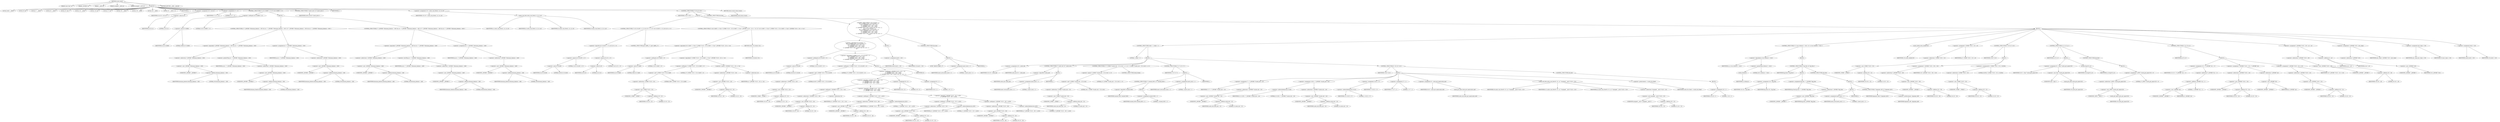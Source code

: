 digraph cache_insert {  
"1000113" [label = "(METHOD,cache_insert)" ]
"1000114" [label = "(PARAM,const char *a1)" ]
"1000115" [label = "(PARAM,_DWORD *a2)" ]
"1000116" [label = "(PARAM,__int64 a3)" ]
"1000117" [label = "(PARAM,unsigned __int64 a4)" ]
"1000118" [label = "(PARAM,unsigned __int16 a5)" ]
"1000119" [label = "(BLOCK,,)" ]
"1000120" [label = "(LOCAL,result: __int64)" ]
"1000121" [label = "(LOCAL,v6: int)" ]
"1000122" [label = "(LOCAL,v7: __int64)" ]
"1000123" [label = "(LOCAL,v8: __int64)" ]
"1000124" [label = "(LOCAL,v9: char *)" ]
"1000125" [label = "(LOCAL,v10: __int64)" ]
"1000126" [label = "(LOCAL,v16: int)" ]
"1000127" [label = "(LOCAL,v17: int)" ]
"1000128" [label = "(LOCAL,v18: __int64)" ]
"1000129" [label = "(LOCAL,v19: __int64)" ]
"1000130" [label = "(LOCAL,v20: __int64)" ]
"1000131" [label = "(LOCAL,v21: __int64 [ 2 ])" ]
"1000132" [label = "(IDENTIFIER,L,)" ]
"1000133" [label = "(<operator>.assignment,v16 = a5 & 4)" ]
"1000134" [label = "(IDENTIFIER,v16,v16 = a5 & 4)" ]
"1000135" [label = "(<operator>.and,a5 & 4)" ]
"1000136" [label = "(IDENTIFIER,a5,a5 & 4)" ]
"1000137" [label = "(LITERAL,4,a5 & 4)" ]
"1000138" [label = "(<operator>.assignment,v17 = 0)" ]
"1000139" [label = "(IDENTIFIER,v17,v17 = 0)" ]
"1000140" [label = "(LITERAL,0,v17 = 0)" ]
"1000141" [label = "(CONTROL_STRUCTURE,if ( (a5 & 0x980) != 0 ),if ( (a5 & 0x980) != 0 ))" ]
"1000142" [label = "(<operator>.notEquals,(a5 & 0x980) != 0)" ]
"1000143" [label = "(<operator>.and,a5 & 0x980)" ]
"1000144" [label = "(IDENTIFIER,a5,a5 & 0x980)" ]
"1000145" [label = "(LITERAL,0x980,a5 & 0x980)" ]
"1000146" [label = "(LITERAL,0,(a5 & 0x980) != 0)" ]
"1000147" [label = "(BLOCK,,)" ]
"1000148" [label = "(CONTROL_STRUCTURE,if ( *(_QWORD *)(dnsmasq_daemon + 456) && a4 > *(_QWORD *)(dnsmasq_daemon + 456) ),if ( *(_QWORD *)(dnsmasq_daemon + 456) && a4 > *(_QWORD *)(dnsmasq_daemon + 456) ))" ]
"1000149" [label = "(<operator>.logicalAnd,*(_QWORD *)(dnsmasq_daemon + 456) && a4 > *(_QWORD *)(dnsmasq_daemon + 456))" ]
"1000150" [label = "(<operator>.indirection,*(_QWORD *)(dnsmasq_daemon + 456))" ]
"1000151" [label = "(<operator>.cast,(_QWORD *)(dnsmasq_daemon + 456))" ]
"1000152" [label = "(UNKNOWN,_QWORD *,_QWORD *)" ]
"1000153" [label = "(<operator>.addition,dnsmasq_daemon + 456)" ]
"1000154" [label = "(IDENTIFIER,dnsmasq_daemon,dnsmasq_daemon + 456)" ]
"1000155" [label = "(LITERAL,456,dnsmasq_daemon + 456)" ]
"1000156" [label = "(<operator>.greaterThan,a4 > *(_QWORD *)(dnsmasq_daemon + 456))" ]
"1000157" [label = "(IDENTIFIER,a4,a4 > *(_QWORD *)(dnsmasq_daemon + 456))" ]
"1000158" [label = "(<operator>.indirection,*(_QWORD *)(dnsmasq_daemon + 456))" ]
"1000159" [label = "(<operator>.cast,(_QWORD *)(dnsmasq_daemon + 456))" ]
"1000160" [label = "(UNKNOWN,_QWORD *,_QWORD *)" ]
"1000161" [label = "(<operator>.addition,dnsmasq_daemon + 456)" ]
"1000162" [label = "(IDENTIFIER,dnsmasq_daemon,dnsmasq_daemon + 456)" ]
"1000163" [label = "(LITERAL,456,dnsmasq_daemon + 456)" ]
"1000164" [label = "(<operator>.assignment,a4 = *(_QWORD *)(dnsmasq_daemon + 456))" ]
"1000165" [label = "(IDENTIFIER,a4,a4 = *(_QWORD *)(dnsmasq_daemon + 456))" ]
"1000166" [label = "(<operator>.indirection,*(_QWORD *)(dnsmasq_daemon + 456))" ]
"1000167" [label = "(<operator>.cast,(_QWORD *)(dnsmasq_daemon + 456))" ]
"1000168" [label = "(UNKNOWN,_QWORD *,_QWORD *)" ]
"1000169" [label = "(<operator>.addition,dnsmasq_daemon + 456)" ]
"1000170" [label = "(IDENTIFIER,dnsmasq_daemon,dnsmasq_daemon + 456)" ]
"1000171" [label = "(LITERAL,456,dnsmasq_daemon + 456)" ]
"1000172" [label = "(CONTROL_STRUCTURE,if ( *(_QWORD *)(dnsmasq_daemon + 448) && a4 < *(_QWORD *)(dnsmasq_daemon + 448) ),if ( *(_QWORD *)(dnsmasq_daemon + 448) && a4 < *(_QWORD *)(dnsmasq_daemon + 448) ))" ]
"1000173" [label = "(<operator>.logicalAnd,*(_QWORD *)(dnsmasq_daemon + 448) && a4 < *(_QWORD *)(dnsmasq_daemon + 448))" ]
"1000174" [label = "(<operator>.indirection,*(_QWORD *)(dnsmasq_daemon + 448))" ]
"1000175" [label = "(<operator>.cast,(_QWORD *)(dnsmasq_daemon + 448))" ]
"1000176" [label = "(UNKNOWN,_QWORD *,_QWORD *)" ]
"1000177" [label = "(<operator>.addition,dnsmasq_daemon + 448)" ]
"1000178" [label = "(IDENTIFIER,dnsmasq_daemon,dnsmasq_daemon + 448)" ]
"1000179" [label = "(LITERAL,448,dnsmasq_daemon + 448)" ]
"1000180" [label = "(<operator>.lessThan,a4 < *(_QWORD *)(dnsmasq_daemon + 448))" ]
"1000181" [label = "(IDENTIFIER,a4,a4 < *(_QWORD *)(dnsmasq_daemon + 448))" ]
"1000182" [label = "(<operator>.indirection,*(_QWORD *)(dnsmasq_daemon + 448))" ]
"1000183" [label = "(<operator>.cast,(_QWORD *)(dnsmasq_daemon + 448))" ]
"1000184" [label = "(UNKNOWN,_QWORD *,_QWORD *)" ]
"1000185" [label = "(<operator>.addition,dnsmasq_daemon + 448)" ]
"1000186" [label = "(IDENTIFIER,dnsmasq_daemon,dnsmasq_daemon + 448)" ]
"1000187" [label = "(LITERAL,448,dnsmasq_daemon + 448)" ]
"1000188" [label = "(<operator>.assignment,a4 = *(_QWORD *)(dnsmasq_daemon + 448))" ]
"1000189" [label = "(IDENTIFIER,a4,a4 = *(_QWORD *)(dnsmasq_daemon + 448))" ]
"1000190" [label = "(<operator>.indirection,*(_QWORD *)(dnsmasq_daemon + 448))" ]
"1000191" [label = "(<operator>.cast,(_QWORD *)(dnsmasq_daemon + 448))" ]
"1000192" [label = "(UNKNOWN,_QWORD *,_QWORD *)" ]
"1000193" [label = "(<operator>.addition,dnsmasq_daemon + 448)" ]
"1000194" [label = "(IDENTIFIER,dnsmasq_daemon,dnsmasq_daemon + 448)" ]
"1000195" [label = "(LITERAL,448,dnsmasq_daemon + 448)" ]
"1000196" [label = "(CONTROL_STRUCTURE,if ( insert_error ),if ( insert_error ))" ]
"1000197" [label = "(IDENTIFIER,insert_error,if ( insert_error ))" ]
"1000198" [label = "(IDENTIFIER,L,)" ]
"1000199" [label = "(<operator>.assignment,v19 = cache_scan_free(a1, a2, a3, a5))" ]
"1000200" [label = "(IDENTIFIER,v19,v19 = cache_scan_free(a1, a2, a3, a5))" ]
"1000201" [label = "(cache_scan_free,cache_scan_free(a1, a2, a3, a5))" ]
"1000202" [label = "(IDENTIFIER,a1,cache_scan_free(a1, a2, a3, a5))" ]
"1000203" [label = "(IDENTIFIER,a2,cache_scan_free(a1, a2, a3, a5))" ]
"1000204" [label = "(IDENTIFIER,a3,cache_scan_free(a1, a2, a3, a5))" ]
"1000205" [label = "(IDENTIFIER,a5,cache_scan_free(a1, a2, a3, a5))" ]
"1000206" [label = "(CONTROL_STRUCTURE,if ( v19 ),if ( v19 ))" ]
"1000207" [label = "(IDENTIFIER,v19,if ( v19 ))" ]
"1000208" [label = "(BLOCK,,)" ]
"1000209" [label = "(CONTROL_STRUCTURE,if ( (a5 & 0x180) == 0 || (a5 & 8) == 0 ),if ( (a5 & 0x180) == 0 || (a5 & 8) == 0 ))" ]
"1000210" [label = "(<operator>.logicalOr,(a5 & 0x180) == 0 || (a5 & 8) == 0)" ]
"1000211" [label = "(<operator>.equals,(a5 & 0x180) == 0)" ]
"1000212" [label = "(<operator>.and,a5 & 0x180)" ]
"1000213" [label = "(IDENTIFIER,a5,a5 & 0x180)" ]
"1000214" [label = "(LITERAL,0x180,a5 & 0x180)" ]
"1000215" [label = "(LITERAL,0,(a5 & 0x180) == 0)" ]
"1000216" [label = "(<operator>.equals,(a5 & 8) == 0)" ]
"1000217" [label = "(<operator>.and,a5 & 8)" ]
"1000218" [label = "(IDENTIFIER,a5,a5 & 8)" ]
"1000219" [label = "(LITERAL,8,a5 & 8)" ]
"1000220" [label = "(LITERAL,0,(a5 & 8) == 0)" ]
"1000221" [label = "(CONTROL_STRUCTURE,goto LABEL_27;,goto LABEL_27;)" ]
"1000222" [label = "(CONTROL_STRUCTURE,if ( (a5 & 0x80) != 0 && (*(_WORD *)(v19 + 52) & 0x80) != 0 && *(_DWORD *)(v19 + 24) == *a2 ),if ( (a5 & 0x80) != 0 && (*(_WORD *)(v19 + 52) & 0x80) != 0 && *(_DWORD *)(v19 + 24) == *a2 ))" ]
"1000223" [label = "(<operator>.logicalAnd,(a5 & 0x80) != 0 && (*(_WORD *)(v19 + 52) & 0x80) != 0 && *(_DWORD *)(v19 + 24) == *a2)" ]
"1000224" [label = "(<operator>.notEquals,(a5 & 0x80) != 0)" ]
"1000225" [label = "(<operator>.and,a5 & 0x80)" ]
"1000226" [label = "(IDENTIFIER,a5,a5 & 0x80)" ]
"1000227" [label = "(LITERAL,0x80,a5 & 0x80)" ]
"1000228" [label = "(LITERAL,0,(a5 & 0x80) != 0)" ]
"1000229" [label = "(<operator>.logicalAnd,(*(_WORD *)(v19 + 52) & 0x80) != 0 && *(_DWORD *)(v19 + 24) == *a2)" ]
"1000230" [label = "(<operator>.notEquals,(*(_WORD *)(v19 + 52) & 0x80) != 0)" ]
"1000231" [label = "(<operator>.and,*(_WORD *)(v19 + 52) & 0x80)" ]
"1000232" [label = "(<operator>.indirection,*(_WORD *)(v19 + 52))" ]
"1000233" [label = "(<operator>.cast,(_WORD *)(v19 + 52))" ]
"1000234" [label = "(UNKNOWN,_WORD *,_WORD *)" ]
"1000235" [label = "(<operator>.addition,v19 + 52)" ]
"1000236" [label = "(IDENTIFIER,v19,v19 + 52)" ]
"1000237" [label = "(LITERAL,52,v19 + 52)" ]
"1000238" [label = "(LITERAL,0x80,*(_WORD *)(v19 + 52) & 0x80)" ]
"1000239" [label = "(LITERAL,0,(*(_WORD *)(v19 + 52) & 0x80) != 0)" ]
"1000240" [label = "(<operator>.equals,*(_DWORD *)(v19 + 24) == *a2)" ]
"1000241" [label = "(<operator>.indirection,*(_DWORD *)(v19 + 24))" ]
"1000242" [label = "(<operator>.cast,(_DWORD *)(v19 + 24))" ]
"1000243" [label = "(UNKNOWN,_DWORD *,_DWORD *)" ]
"1000244" [label = "(<operator>.addition,v19 + 24)" ]
"1000245" [label = "(IDENTIFIER,v19,v19 + 24)" ]
"1000246" [label = "(LITERAL,24,v19 + 24)" ]
"1000247" [label = "(<operator>.indirection,*a2)" ]
"1000248" [label = "(IDENTIFIER,a2,*(_DWORD *)(v19 + 24) == *a2)" ]
"1000249" [label = "(RETURN,return v19;,return v19;)" ]
"1000250" [label = "(IDENTIFIER,v19,return v19;)" ]
"1000251" [label = "(CONTROL_STRUCTURE,if ( (a5 & 0x100) != 0\n      && (*(_WORD *)(v19 + 52) & 0x100) != 0\n      && (*(_DWORD *)(v19 + 24) != *a2\n       || *(_DWORD *)(v19 + 28) != a2[1]\n       || *(_DWORD *)(v19 + 32) != a2[2]\n       || *(_DWORD *)(v19 + 36) != a2[3] ? (v6 = 0) : (v6 = 1),\n          v6) ),if ( (a5 & 0x100) != 0\n      && (*(_WORD *)(v19 + 52) & 0x100) != 0\n      && (*(_DWORD *)(v19 + 24) != *a2\n       || *(_DWORD *)(v19 + 28) != a2[1]\n       || *(_DWORD *)(v19 + 32) != a2[2]\n       || *(_DWORD *)(v19 + 36) != a2[3] ? (v6 = 0) : (v6 = 1),\n          v6) ))" ]
"1000252" [label = "(<operator>.logicalAnd,(a5 & 0x100) != 0\n      && (*(_WORD *)(v19 + 52) & 0x100) != 0\n      && (*(_DWORD *)(v19 + 24) != *a2\n       || *(_DWORD *)(v19 + 28) != a2[1]\n       || *(_DWORD *)(v19 + 32) != a2[2]\n       || *(_DWORD *)(v19 + 36) != a2[3] ? (v6 = 0) : (v6 = 1),\n          v6))" ]
"1000253" [label = "(<operator>.notEquals,(a5 & 0x100) != 0)" ]
"1000254" [label = "(<operator>.and,a5 & 0x100)" ]
"1000255" [label = "(IDENTIFIER,a5,a5 & 0x100)" ]
"1000256" [label = "(LITERAL,0x100,a5 & 0x100)" ]
"1000257" [label = "(LITERAL,0,(a5 & 0x100) != 0)" ]
"1000258" [label = "(<operator>.logicalAnd,(*(_WORD *)(v19 + 52) & 0x100) != 0\n      && (*(_DWORD *)(v19 + 24) != *a2\n       || *(_DWORD *)(v19 + 28) != a2[1]\n       || *(_DWORD *)(v19 + 32) != a2[2]\n       || *(_DWORD *)(v19 + 36) != a2[3] ? (v6 = 0) : (v6 = 1),\n          v6))" ]
"1000259" [label = "(<operator>.notEquals,(*(_WORD *)(v19 + 52) & 0x100) != 0)" ]
"1000260" [label = "(<operator>.and,*(_WORD *)(v19 + 52) & 0x100)" ]
"1000261" [label = "(<operator>.indirection,*(_WORD *)(v19 + 52))" ]
"1000262" [label = "(<operator>.cast,(_WORD *)(v19 + 52))" ]
"1000263" [label = "(UNKNOWN,_WORD *,_WORD *)" ]
"1000264" [label = "(<operator>.addition,v19 + 52)" ]
"1000265" [label = "(IDENTIFIER,v19,v19 + 52)" ]
"1000266" [label = "(LITERAL,52,v19 + 52)" ]
"1000267" [label = "(LITERAL,0x100,*(_WORD *)(v19 + 52) & 0x100)" ]
"1000268" [label = "(LITERAL,0,(*(_WORD *)(v19 + 52) & 0x100) != 0)" ]
"1000269" [label = "(BLOCK,,)" ]
"1000270" [label = "(<operator>.conditional,*(_DWORD *)(v19 + 24) != *a2\n       || *(_DWORD *)(v19 + 28) != a2[1]\n       || *(_DWORD *)(v19 + 32) != a2[2]\n       || *(_DWORD *)(v19 + 36) != a2[3] ? (v6 = 0) : (v6 = 1))" ]
"1000271" [label = "(<operator>.logicalOr,*(_DWORD *)(v19 + 24) != *a2\n       || *(_DWORD *)(v19 + 28) != a2[1]\n       || *(_DWORD *)(v19 + 32) != a2[2]\n       || *(_DWORD *)(v19 + 36) != a2[3])" ]
"1000272" [label = "(<operator>.notEquals,*(_DWORD *)(v19 + 24) != *a2)" ]
"1000273" [label = "(<operator>.indirection,*(_DWORD *)(v19 + 24))" ]
"1000274" [label = "(<operator>.cast,(_DWORD *)(v19 + 24))" ]
"1000275" [label = "(UNKNOWN,_DWORD *,_DWORD *)" ]
"1000276" [label = "(<operator>.addition,v19 + 24)" ]
"1000277" [label = "(IDENTIFIER,v19,v19 + 24)" ]
"1000278" [label = "(LITERAL,24,v19 + 24)" ]
"1000279" [label = "(<operator>.indirection,*a2)" ]
"1000280" [label = "(IDENTIFIER,a2,*(_DWORD *)(v19 + 24) != *a2)" ]
"1000281" [label = "(<operator>.logicalOr,*(_DWORD *)(v19 + 28) != a2[1]\n       || *(_DWORD *)(v19 + 32) != a2[2]\n       || *(_DWORD *)(v19 + 36) != a2[3])" ]
"1000282" [label = "(<operator>.notEquals,*(_DWORD *)(v19 + 28) != a2[1])" ]
"1000283" [label = "(<operator>.indirection,*(_DWORD *)(v19 + 28))" ]
"1000284" [label = "(<operator>.cast,(_DWORD *)(v19 + 28))" ]
"1000285" [label = "(UNKNOWN,_DWORD *,_DWORD *)" ]
"1000286" [label = "(<operator>.addition,v19 + 28)" ]
"1000287" [label = "(IDENTIFIER,v19,v19 + 28)" ]
"1000288" [label = "(LITERAL,28,v19 + 28)" ]
"1000289" [label = "(<operator>.indirectIndexAccess,a2[1])" ]
"1000290" [label = "(IDENTIFIER,a2,*(_DWORD *)(v19 + 28) != a2[1])" ]
"1000291" [label = "(LITERAL,1,*(_DWORD *)(v19 + 28) != a2[1])" ]
"1000292" [label = "(<operator>.logicalOr,*(_DWORD *)(v19 + 32) != a2[2]\n       || *(_DWORD *)(v19 + 36) != a2[3])" ]
"1000293" [label = "(<operator>.notEquals,*(_DWORD *)(v19 + 32) != a2[2])" ]
"1000294" [label = "(<operator>.indirection,*(_DWORD *)(v19 + 32))" ]
"1000295" [label = "(<operator>.cast,(_DWORD *)(v19 + 32))" ]
"1000296" [label = "(UNKNOWN,_DWORD *,_DWORD *)" ]
"1000297" [label = "(<operator>.addition,v19 + 32)" ]
"1000298" [label = "(IDENTIFIER,v19,v19 + 32)" ]
"1000299" [label = "(LITERAL,32,v19 + 32)" ]
"1000300" [label = "(<operator>.indirectIndexAccess,a2[2])" ]
"1000301" [label = "(IDENTIFIER,a2,*(_DWORD *)(v19 + 32) != a2[2])" ]
"1000302" [label = "(LITERAL,2,*(_DWORD *)(v19 + 32) != a2[2])" ]
"1000303" [label = "(<operator>.notEquals,*(_DWORD *)(v19 + 36) != a2[3])" ]
"1000304" [label = "(<operator>.indirection,*(_DWORD *)(v19 + 36))" ]
"1000305" [label = "(<operator>.cast,(_DWORD *)(v19 + 36))" ]
"1000306" [label = "(UNKNOWN,_DWORD *,_DWORD *)" ]
"1000307" [label = "(<operator>.addition,v19 + 36)" ]
"1000308" [label = "(IDENTIFIER,v19,v19 + 36)" ]
"1000309" [label = "(LITERAL,36,v19 + 36)" ]
"1000310" [label = "(<operator>.indirectIndexAccess,a2[3])" ]
"1000311" [label = "(IDENTIFIER,a2,*(_DWORD *)(v19 + 36) != a2[3])" ]
"1000312" [label = "(LITERAL,3,*(_DWORD *)(v19 + 36) != a2[3])" ]
"1000313" [label = "(<operator>.assignment,v6 = 0)" ]
"1000314" [label = "(IDENTIFIER,v6,v6 = 0)" ]
"1000315" [label = "(LITERAL,0,v6 = 0)" ]
"1000316" [label = "(<operator>.assignment,v6 = 1)" ]
"1000317" [label = "(IDENTIFIER,v6,v6 = 1)" ]
"1000318" [label = "(LITERAL,1,v6 = 1)" ]
"1000319" [label = "(IDENTIFIER,v6,)" ]
"1000320" [label = "(BLOCK,,)" ]
"1000321" [label = "(<operator>.assignment,result = v19)" ]
"1000322" [label = "(IDENTIFIER,result,result = v19)" ]
"1000323" [label = "(IDENTIFIER,v19,result = v19)" ]
"1000324" [label = "(CONTROL_STRUCTURE,else,else)" ]
"1000325" [label = "(BLOCK,,)" ]
"1000326" [label = "(JUMP_TARGET,LABEL_27)" ]
"1000327" [label = "(<operator>.assignment,insert_error = 1)" ]
"1000328" [label = "(IDENTIFIER,insert_error,insert_error = 1)" ]
"1000329" [label = "(LITERAL,1,insert_error = 1)" ]
"1000330" [label = "(IDENTIFIER,L,)" ]
"1000331" [label = "(CONTROL_STRUCTURE,else,else)" ]
"1000332" [label = "(BLOCK,,)" ]
"1000333" [label = "(CONTROL_STRUCTURE,while ( 1 ),while ( 1 ))" ]
"1000334" [label = "(LITERAL,1,while ( 1 ))" ]
"1000335" [label = "(BLOCK,,)" ]
"1000336" [label = "(<operator>.assignment,v20 = cache_tail)" ]
"1000337" [label = "(IDENTIFIER,v20,v20 = cache_tail)" ]
"1000338" [label = "(IDENTIFIER,cache_tail,v20 = cache_tail)" ]
"1000339" [label = "(CONTROL_STRUCTURE,if ( !cache_tail ),if ( !cache_tail ))" ]
"1000340" [label = "(<operator>.logicalNot,!cache_tail)" ]
"1000341" [label = "(IDENTIFIER,cache_tail,!cache_tail)" ]
"1000342" [label = "(BLOCK,,)" ]
"1000343" [label = "(<operator>.assignment,insert_error = 1)" ]
"1000344" [label = "(IDENTIFIER,insert_error,insert_error = 1)" ]
"1000345" [label = "(LITERAL,1,insert_error = 1)" ]
"1000346" [label = "(IDENTIFIER,L,)" ]
"1000347" [label = "(CONTROL_STRUCTURE,if ( (*(_WORD *)(cache_tail + 52) & 0xC) == 0 ),if ( (*(_WORD *)(cache_tail + 52) & 0xC) == 0 ))" ]
"1000348" [label = "(<operator>.equals,(*(_WORD *)(cache_tail + 52) & 0xC) == 0)" ]
"1000349" [label = "(<operator>.and,*(_WORD *)(cache_tail + 52) & 0xC)" ]
"1000350" [label = "(<operator>.indirection,*(_WORD *)(cache_tail + 52))" ]
"1000351" [label = "(<operator>.cast,(_WORD *)(cache_tail + 52))" ]
"1000352" [label = "(UNKNOWN,_WORD *,_WORD *)" ]
"1000353" [label = "(<operator>.addition,cache_tail + 52)" ]
"1000354" [label = "(IDENTIFIER,cache_tail,cache_tail + 52)" ]
"1000355" [label = "(LITERAL,52,cache_tail + 52)" ]
"1000356" [label = "(LITERAL,0xC,*(_WORD *)(cache_tail + 52) & 0xC)" ]
"1000357" [label = "(LITERAL,0,(*(_WORD *)(cache_tail + 52) & 0xC) == 0)" ]
"1000358" [label = "(CONTROL_STRUCTURE,break;,break;)" ]
"1000359" [label = "(CONTROL_STRUCTURE,if ( v17 ),if ( v17 ))" ]
"1000360" [label = "(IDENTIFIER,v17,if ( v17 ))" ]
"1000361" [label = "(BLOCK,,)" ]
"1000362" [label = "(CONTROL_STRUCTURE,if ( !warned_9285 ),if ( !warned_9285 ))" ]
"1000363" [label = "(<operator>.logicalNot,!warned_9285)" ]
"1000364" [label = "(IDENTIFIER,warned_9285,!warned_9285)" ]
"1000365" [label = "(BLOCK,,)" ]
"1000366" [label = "(<operator>.assignment,warned_9285 = 1)" ]
"1000367" [label = "(IDENTIFIER,warned_9285,warned_9285 = 1)" ]
"1000368" [label = "(LITERAL,1,warned_9285 = 1)" ]
"1000369" [label = "(<operator>.assignment,insert_error = 1)" ]
"1000370" [label = "(IDENTIFIER,insert_error,insert_error = 1)" ]
"1000371" [label = "(LITERAL,1,insert_error = 1)" ]
"1000372" [label = "(IDENTIFIER,L,)" ]
"1000373" [label = "(CONTROL_STRUCTURE,if ( v16 ),if ( v16 ))" ]
"1000374" [label = "(IDENTIFIER,v16,if ( v16 ))" ]
"1000375" [label = "(BLOCK,,)" ]
"1000376" [label = "(<operator>.assignment,v7 = *(_QWORD *)(cache_tail + 32))" ]
"1000377" [label = "(IDENTIFIER,v7,v7 = *(_QWORD *)(cache_tail + 32))" ]
"1000378" [label = "(<operator>.indirection,*(_QWORD *)(cache_tail + 32))" ]
"1000379" [label = "(<operator>.cast,(_QWORD *)(cache_tail + 32))" ]
"1000380" [label = "(UNKNOWN,_QWORD *,_QWORD *)" ]
"1000381" [label = "(<operator>.addition,cache_tail + 32)" ]
"1000382" [label = "(IDENTIFIER,cache_tail,cache_tail + 32)" ]
"1000383" [label = "(LITERAL,32,cache_tail + 32)" ]
"1000384" [label = "(<operator>.assignment,v21[0] = *(_QWORD *)(cache_tail + 24))" ]
"1000385" [label = "(<operator>.indirectIndexAccess,v21[0])" ]
"1000386" [label = "(IDENTIFIER,v21,v21[0] = *(_QWORD *)(cache_tail + 24))" ]
"1000387" [label = "(LITERAL,0,v21[0] = *(_QWORD *)(cache_tail + 24))" ]
"1000388" [label = "(<operator>.indirection,*(_QWORD *)(cache_tail + 24))" ]
"1000389" [label = "(<operator>.cast,(_QWORD *)(cache_tail + 24))" ]
"1000390" [label = "(UNKNOWN,_QWORD *,_QWORD *)" ]
"1000391" [label = "(<operator>.addition,cache_tail + 24)" ]
"1000392" [label = "(IDENTIFIER,cache_tail,cache_tail + 24)" ]
"1000393" [label = "(LITERAL,24,cache_tail + 24)" ]
"1000394" [label = "(<operator>.assignment,v21[1] = v7)" ]
"1000395" [label = "(<operator>.indirectIndexAccess,v21[1])" ]
"1000396" [label = "(IDENTIFIER,v21,v21[1] = v7)" ]
"1000397" [label = "(LITERAL,1,v21[1] = v7)" ]
"1000398" [label = "(IDENTIFIER,v7,v21[1] = v7)" ]
"1000399" [label = "(<operator>.assignment,v17 = 1)" ]
"1000400" [label = "(IDENTIFIER,v17,v17 = 1)" ]
"1000401" [label = "(LITERAL,1,v17 = 1)" ]
"1000402" [label = "(<operator>.assignment,v8 = cache_get_name(cache_tail))" ]
"1000403" [label = "(IDENTIFIER,v8,v8 = cache_get_name(cache_tail))" ]
"1000404" [label = "(cache_get_name,cache_get_name(cache_tail))" ]
"1000405" [label = "(IDENTIFIER,cache_tail,cache_get_name(cache_tail))" ]
"1000406" [label = "(cache_scan_free,cache_scan_free(v8, v21, a3, *(unsigned __int16 *)(v20 + 52)))" ]
"1000407" [label = "(IDENTIFIER,v8,cache_scan_free(v8, v21, a3, *(unsigned __int16 *)(v20 + 52)))" ]
"1000408" [label = "(IDENTIFIER,v21,cache_scan_free(v8, v21, a3, *(unsigned __int16 *)(v20 + 52)))" ]
"1000409" [label = "(IDENTIFIER,a3,cache_scan_free(v8, v21, a3, *(unsigned __int16 *)(v20 + 52)))" ]
"1000410" [label = "(<operator>.indirection,*(unsigned __int16 *)(v20 + 52))" ]
"1000411" [label = "(<operator>.cast,(unsigned __int16 *)(v20 + 52))" ]
"1000412" [label = "(UNKNOWN,unsigned __int16 *,unsigned __int16 *)" ]
"1000413" [label = "(<operator>.addition,v20 + 52)" ]
"1000414" [label = "(IDENTIFIER,v20,v20 + 52)" ]
"1000415" [label = "(LITERAL,52,v20 + 52)" ]
"1000416" [label = "(<operator>.preIncrement,++cache_live_freed)" ]
"1000417" [label = "(IDENTIFIER,cache_live_freed,++cache_live_freed)" ]
"1000418" [label = "(CONTROL_STRUCTURE,else,else)" ]
"1000419" [label = "(BLOCK,,)" ]
"1000420" [label = "(<operator>.assignment,v16 = 1)" ]
"1000421" [label = "(IDENTIFIER,v16,v16 = 1)" ]
"1000422" [label = "(LITERAL,1,v16 = 1)" ]
"1000423" [label = "(CONTROL_STRUCTURE,if ( a1 && strlen(a1) > 0x31 ),if ( a1 && strlen(a1) > 0x31 ))" ]
"1000424" [label = "(<operator>.logicalAnd,a1 && strlen(a1) > 0x31)" ]
"1000425" [label = "(IDENTIFIER,a1,a1 && strlen(a1) > 0x31)" ]
"1000426" [label = "(<operator>.greaterThan,strlen(a1) > 0x31)" ]
"1000427" [label = "(strlen,strlen(a1))" ]
"1000428" [label = "(IDENTIFIER,a1,strlen(a1))" ]
"1000429" [label = "(LITERAL,0x31,strlen(a1) > 0x31)" ]
"1000430" [label = "(BLOCK,,)" ]
"1000431" [label = "(CONTROL_STRUCTURE,if ( big_free ),if ( big_free ))" ]
"1000432" [label = "(IDENTIFIER,big_free,if ( big_free ))" ]
"1000433" [label = "(BLOCK,,)" ]
"1000434" [label = "(<operator>.assignment,v18 = big_free)" ]
"1000435" [label = "(IDENTIFIER,v18,v18 = big_free)" ]
"1000436" [label = "(IDENTIFIER,big_free,v18 = big_free)" ]
"1000437" [label = "(<operator>.assignment,big_free = *(_QWORD *)big_free)" ]
"1000438" [label = "(IDENTIFIER,big_free,big_free = *(_QWORD *)big_free)" ]
"1000439" [label = "(<operator>.indirection,*(_QWORD *)big_free)" ]
"1000440" [label = "(<operator>.cast,(_QWORD *)big_free)" ]
"1000441" [label = "(UNKNOWN,_QWORD *,_QWORD *)" ]
"1000442" [label = "(IDENTIFIER,big_free,(_QWORD *)big_free)" ]
"1000443" [label = "(CONTROL_STRUCTURE,else,else)" ]
"1000444" [label = "(BLOCK,,)" ]
"1000445" [label = "(BLOCK,,)" ]
"1000446" [label = "(<operator>.assignment,insert_error = 1)" ]
"1000447" [label = "(IDENTIFIER,insert_error,insert_error = 1)" ]
"1000448" [label = "(LITERAL,1,insert_error = 1)" ]
"1000449" [label = "(IDENTIFIER,L,)" ]
"1000450" [label = "(CONTROL_STRUCTURE,if ( bignames_left ),if ( bignames_left ))" ]
"1000451" [label = "(IDENTIFIER,bignames_left,if ( bignames_left ))" ]
"1000452" [label = "(<operator>.preDecrement,--bignames_left)" ]
"1000453" [label = "(IDENTIFIER,bignames_left,--bignames_left)" ]
"1000454" [label = "(cache_unlink,cache_unlink(v20))" ]
"1000455" [label = "(IDENTIFIER,v20,cache_unlink(v20))" ]
"1000456" [label = "(<operator>.assignment,*(_WORD *)(v20 + 52) = a5)" ]
"1000457" [label = "(<operator>.indirection,*(_WORD *)(v20 + 52))" ]
"1000458" [label = "(<operator>.cast,(_WORD *)(v20 + 52))" ]
"1000459" [label = "(UNKNOWN,_WORD *,_WORD *)" ]
"1000460" [label = "(<operator>.addition,v20 + 52)" ]
"1000461" [label = "(IDENTIFIER,v20,v20 + 52)" ]
"1000462" [label = "(LITERAL,52,v20 + 52)" ]
"1000463" [label = "(IDENTIFIER,a5,*(_WORD *)(v20 + 52) = a5)" ]
"1000464" [label = "(CONTROL_STRUCTURE,if ( v18 ),if ( v18 ))" ]
"1000465" [label = "(IDENTIFIER,v18,if ( v18 ))" ]
"1000466" [label = "(BLOCK,,)" ]
"1000467" [label = "(<operator>.assignment,*(_QWORD *)(v20 + 56) = v18)" ]
"1000468" [label = "(<operator>.indirection,*(_QWORD *)(v20 + 56))" ]
"1000469" [label = "(<operator>.cast,(_QWORD *)(v20 + 56))" ]
"1000470" [label = "(UNKNOWN,_QWORD *,_QWORD *)" ]
"1000471" [label = "(<operator>.addition,v20 + 56)" ]
"1000472" [label = "(IDENTIFIER,v20,v20 + 56)" ]
"1000473" [label = "(LITERAL,56,v20 + 56)" ]
"1000474" [label = "(IDENTIFIER,v18,*(_QWORD *)(v20 + 56) = v18)" ]
"1000475" [label = "(<operators>.assignmentOr,*(_WORD *)(v20 + 52) |= 0x200u)" ]
"1000476" [label = "(<operator>.indirection,*(_WORD *)(v20 + 52))" ]
"1000477" [label = "(<operator>.cast,(_WORD *)(v20 + 52))" ]
"1000478" [label = "(UNKNOWN,_WORD *,_WORD *)" ]
"1000479" [label = "(<operator>.addition,v20 + 52)" ]
"1000480" [label = "(IDENTIFIER,v20,v20 + 52)" ]
"1000481" [label = "(LITERAL,52,v20 + 52)" ]
"1000482" [label = "(LITERAL,0x200u,*(_WORD *)(v20 + 52) |= 0x200u)" ]
"1000483" [label = "(CONTROL_STRUCTURE,if ( a1 ),if ( a1 ))" ]
"1000484" [label = "(IDENTIFIER,a1,if ( a1 ))" ]
"1000485" [label = "(BLOCK,,)" ]
"1000486" [label = "(<operator>.assignment,v9 = (char *)cache_get_name(v20))" ]
"1000487" [label = "(IDENTIFIER,v9,v9 = (char *)cache_get_name(v20))" ]
"1000488" [label = "(<operator>.cast,(char *)cache_get_name(v20))" ]
"1000489" [label = "(UNKNOWN,char *,char *)" ]
"1000490" [label = "(cache_get_name,cache_get_name(v20))" ]
"1000491" [label = "(IDENTIFIER,v20,cache_get_name(v20))" ]
"1000492" [label = "(strcpy,strcpy(v9, a1))" ]
"1000493" [label = "(IDENTIFIER,v9,strcpy(v9, a1))" ]
"1000494" [label = "(IDENTIFIER,a1,strcpy(v9, a1))" ]
"1000495" [label = "(CONTROL_STRUCTURE,else,else)" ]
"1000496" [label = "(BLOCK,,)" ]
"1000497" [label = "(<operator>.assignment,*(_BYTE *)cache_get_name(v20) = 0)" ]
"1000498" [label = "(<operator>.indirection,*(_BYTE *)cache_get_name(v20))" ]
"1000499" [label = "(<operator>.cast,(_BYTE *)cache_get_name(v20))" ]
"1000500" [label = "(UNKNOWN,_BYTE *,_BYTE *)" ]
"1000501" [label = "(cache_get_name,cache_get_name(v20))" ]
"1000502" [label = "(IDENTIFIER,v20,cache_get_name(v20))" ]
"1000503" [label = "(LITERAL,0,*(_BYTE *)cache_get_name(v20) = 0)" ]
"1000504" [label = "(CONTROL_STRUCTURE,if ( a2 ),if ( a2 ))" ]
"1000505" [label = "(IDENTIFIER,a2,if ( a2 ))" ]
"1000506" [label = "(BLOCK,,)" ]
"1000507" [label = "(<operator>.assignment,v10 = *((_QWORD *)a2 + 1))" ]
"1000508" [label = "(IDENTIFIER,v10,v10 = *((_QWORD *)a2 + 1))" ]
"1000509" [label = "(<operator>.indirection,*((_QWORD *)a2 + 1))" ]
"1000510" [label = "(<operator>.addition,(_QWORD *)a2 + 1)" ]
"1000511" [label = "(<operator>.cast,(_QWORD *)a2)" ]
"1000512" [label = "(UNKNOWN,_QWORD *,_QWORD *)" ]
"1000513" [label = "(IDENTIFIER,a2,(_QWORD *)a2)" ]
"1000514" [label = "(LITERAL,1,(_QWORD *)a2 + 1)" ]
"1000515" [label = "(<operator>.assignment,*(_QWORD *)(v20 + 24) = *(_QWORD *)a2)" ]
"1000516" [label = "(<operator>.indirection,*(_QWORD *)(v20 + 24))" ]
"1000517" [label = "(<operator>.cast,(_QWORD *)(v20 + 24))" ]
"1000518" [label = "(UNKNOWN,_QWORD *,_QWORD *)" ]
"1000519" [label = "(<operator>.addition,v20 + 24)" ]
"1000520" [label = "(IDENTIFIER,v20,v20 + 24)" ]
"1000521" [label = "(LITERAL,24,v20 + 24)" ]
"1000522" [label = "(<operator>.indirection,*(_QWORD *)a2)" ]
"1000523" [label = "(<operator>.cast,(_QWORD *)a2)" ]
"1000524" [label = "(UNKNOWN,_QWORD *,_QWORD *)" ]
"1000525" [label = "(IDENTIFIER,a2,(_QWORD *)a2)" ]
"1000526" [label = "(<operator>.assignment,*(_QWORD *)(v20 + 32) = v10)" ]
"1000527" [label = "(<operator>.indirection,*(_QWORD *)(v20 + 32))" ]
"1000528" [label = "(<operator>.cast,(_QWORD *)(v20 + 32))" ]
"1000529" [label = "(UNKNOWN,_QWORD *,_QWORD *)" ]
"1000530" [label = "(<operator>.addition,v20 + 32)" ]
"1000531" [label = "(IDENTIFIER,v20,v20 + 32)" ]
"1000532" [label = "(LITERAL,32,v20 + 32)" ]
"1000533" [label = "(IDENTIFIER,v10,*(_QWORD *)(v20 + 32) = v10)" ]
"1000534" [label = "(<operator>.assignment,*(_QWORD *)(v20 + 40) = a4 + a3)" ]
"1000535" [label = "(<operator>.indirection,*(_QWORD *)(v20 + 40))" ]
"1000536" [label = "(<operator>.cast,(_QWORD *)(v20 + 40))" ]
"1000537" [label = "(UNKNOWN,_QWORD *,_QWORD *)" ]
"1000538" [label = "(<operator>.addition,v20 + 40)" ]
"1000539" [label = "(IDENTIFIER,v20,v20 + 40)" ]
"1000540" [label = "(LITERAL,40,v20 + 40)" ]
"1000541" [label = "(<operator>.addition,a4 + a3)" ]
"1000542" [label = "(IDENTIFIER,a4,a4 + a3)" ]
"1000543" [label = "(IDENTIFIER,a3,a4 + a3)" ]
"1000544" [label = "(<operator>.assignment,*(_QWORD *)v20 = new_chain)" ]
"1000545" [label = "(<operator>.indirection,*(_QWORD *)v20)" ]
"1000546" [label = "(<operator>.cast,(_QWORD *)v20)" ]
"1000547" [label = "(UNKNOWN,_QWORD *,_QWORD *)" ]
"1000548" [label = "(IDENTIFIER,v20,(_QWORD *)v20)" ]
"1000549" [label = "(IDENTIFIER,new_chain,*(_QWORD *)v20 = new_chain)" ]
"1000550" [label = "(<operator>.assignment,new_chain = v20)" ]
"1000551" [label = "(IDENTIFIER,new_chain,new_chain = v20)" ]
"1000552" [label = "(IDENTIFIER,v20,new_chain = v20)" ]
"1000553" [label = "(<operator>.assignment,result = v20)" ]
"1000554" [label = "(IDENTIFIER,result,result = v20)" ]
"1000555" [label = "(IDENTIFIER,v20,result = v20)" ]
"1000556" [label = "(RETURN,return result;,return result;)" ]
"1000557" [label = "(IDENTIFIER,result,return result;)" ]
"1000558" [label = "(METHOD_RETURN,__int64 __fastcall)" ]
  "1000113" -> "1000114" 
  "1000113" -> "1000115" 
  "1000113" -> "1000116" 
  "1000113" -> "1000117" 
  "1000113" -> "1000118" 
  "1000113" -> "1000119" 
  "1000113" -> "1000558" 
  "1000119" -> "1000120" 
  "1000119" -> "1000121" 
  "1000119" -> "1000122" 
  "1000119" -> "1000123" 
  "1000119" -> "1000124" 
  "1000119" -> "1000125" 
  "1000119" -> "1000126" 
  "1000119" -> "1000127" 
  "1000119" -> "1000128" 
  "1000119" -> "1000129" 
  "1000119" -> "1000130" 
  "1000119" -> "1000131" 
  "1000119" -> "1000132" 
  "1000119" -> "1000133" 
  "1000119" -> "1000138" 
  "1000119" -> "1000141" 
  "1000119" -> "1000196" 
  "1000119" -> "1000198" 
  "1000119" -> "1000199" 
  "1000119" -> "1000206" 
  "1000119" -> "1000556" 
  "1000133" -> "1000134" 
  "1000133" -> "1000135" 
  "1000135" -> "1000136" 
  "1000135" -> "1000137" 
  "1000138" -> "1000139" 
  "1000138" -> "1000140" 
  "1000141" -> "1000142" 
  "1000141" -> "1000147" 
  "1000142" -> "1000143" 
  "1000142" -> "1000146" 
  "1000143" -> "1000144" 
  "1000143" -> "1000145" 
  "1000147" -> "1000148" 
  "1000147" -> "1000172" 
  "1000148" -> "1000149" 
  "1000148" -> "1000164" 
  "1000149" -> "1000150" 
  "1000149" -> "1000156" 
  "1000150" -> "1000151" 
  "1000151" -> "1000152" 
  "1000151" -> "1000153" 
  "1000153" -> "1000154" 
  "1000153" -> "1000155" 
  "1000156" -> "1000157" 
  "1000156" -> "1000158" 
  "1000158" -> "1000159" 
  "1000159" -> "1000160" 
  "1000159" -> "1000161" 
  "1000161" -> "1000162" 
  "1000161" -> "1000163" 
  "1000164" -> "1000165" 
  "1000164" -> "1000166" 
  "1000166" -> "1000167" 
  "1000167" -> "1000168" 
  "1000167" -> "1000169" 
  "1000169" -> "1000170" 
  "1000169" -> "1000171" 
  "1000172" -> "1000173" 
  "1000172" -> "1000188" 
  "1000173" -> "1000174" 
  "1000173" -> "1000180" 
  "1000174" -> "1000175" 
  "1000175" -> "1000176" 
  "1000175" -> "1000177" 
  "1000177" -> "1000178" 
  "1000177" -> "1000179" 
  "1000180" -> "1000181" 
  "1000180" -> "1000182" 
  "1000182" -> "1000183" 
  "1000183" -> "1000184" 
  "1000183" -> "1000185" 
  "1000185" -> "1000186" 
  "1000185" -> "1000187" 
  "1000188" -> "1000189" 
  "1000188" -> "1000190" 
  "1000190" -> "1000191" 
  "1000191" -> "1000192" 
  "1000191" -> "1000193" 
  "1000193" -> "1000194" 
  "1000193" -> "1000195" 
  "1000196" -> "1000197" 
  "1000199" -> "1000200" 
  "1000199" -> "1000201" 
  "1000201" -> "1000202" 
  "1000201" -> "1000203" 
  "1000201" -> "1000204" 
  "1000201" -> "1000205" 
  "1000206" -> "1000207" 
  "1000206" -> "1000208" 
  "1000206" -> "1000331" 
  "1000208" -> "1000209" 
  "1000208" -> "1000222" 
  "1000208" -> "1000251" 
  "1000209" -> "1000210" 
  "1000209" -> "1000221" 
  "1000210" -> "1000211" 
  "1000210" -> "1000216" 
  "1000211" -> "1000212" 
  "1000211" -> "1000215" 
  "1000212" -> "1000213" 
  "1000212" -> "1000214" 
  "1000216" -> "1000217" 
  "1000216" -> "1000220" 
  "1000217" -> "1000218" 
  "1000217" -> "1000219" 
  "1000222" -> "1000223" 
  "1000222" -> "1000249" 
  "1000223" -> "1000224" 
  "1000223" -> "1000229" 
  "1000224" -> "1000225" 
  "1000224" -> "1000228" 
  "1000225" -> "1000226" 
  "1000225" -> "1000227" 
  "1000229" -> "1000230" 
  "1000229" -> "1000240" 
  "1000230" -> "1000231" 
  "1000230" -> "1000239" 
  "1000231" -> "1000232" 
  "1000231" -> "1000238" 
  "1000232" -> "1000233" 
  "1000233" -> "1000234" 
  "1000233" -> "1000235" 
  "1000235" -> "1000236" 
  "1000235" -> "1000237" 
  "1000240" -> "1000241" 
  "1000240" -> "1000247" 
  "1000241" -> "1000242" 
  "1000242" -> "1000243" 
  "1000242" -> "1000244" 
  "1000244" -> "1000245" 
  "1000244" -> "1000246" 
  "1000247" -> "1000248" 
  "1000249" -> "1000250" 
  "1000251" -> "1000252" 
  "1000251" -> "1000320" 
  "1000251" -> "1000324" 
  "1000252" -> "1000253" 
  "1000252" -> "1000258" 
  "1000253" -> "1000254" 
  "1000253" -> "1000257" 
  "1000254" -> "1000255" 
  "1000254" -> "1000256" 
  "1000258" -> "1000259" 
  "1000258" -> "1000269" 
  "1000259" -> "1000260" 
  "1000259" -> "1000268" 
  "1000260" -> "1000261" 
  "1000260" -> "1000267" 
  "1000261" -> "1000262" 
  "1000262" -> "1000263" 
  "1000262" -> "1000264" 
  "1000264" -> "1000265" 
  "1000264" -> "1000266" 
  "1000269" -> "1000270" 
  "1000269" -> "1000319" 
  "1000270" -> "1000271" 
  "1000270" -> "1000313" 
  "1000270" -> "1000316" 
  "1000271" -> "1000272" 
  "1000271" -> "1000281" 
  "1000272" -> "1000273" 
  "1000272" -> "1000279" 
  "1000273" -> "1000274" 
  "1000274" -> "1000275" 
  "1000274" -> "1000276" 
  "1000276" -> "1000277" 
  "1000276" -> "1000278" 
  "1000279" -> "1000280" 
  "1000281" -> "1000282" 
  "1000281" -> "1000292" 
  "1000282" -> "1000283" 
  "1000282" -> "1000289" 
  "1000283" -> "1000284" 
  "1000284" -> "1000285" 
  "1000284" -> "1000286" 
  "1000286" -> "1000287" 
  "1000286" -> "1000288" 
  "1000289" -> "1000290" 
  "1000289" -> "1000291" 
  "1000292" -> "1000293" 
  "1000292" -> "1000303" 
  "1000293" -> "1000294" 
  "1000293" -> "1000300" 
  "1000294" -> "1000295" 
  "1000295" -> "1000296" 
  "1000295" -> "1000297" 
  "1000297" -> "1000298" 
  "1000297" -> "1000299" 
  "1000300" -> "1000301" 
  "1000300" -> "1000302" 
  "1000303" -> "1000304" 
  "1000303" -> "1000310" 
  "1000304" -> "1000305" 
  "1000305" -> "1000306" 
  "1000305" -> "1000307" 
  "1000307" -> "1000308" 
  "1000307" -> "1000309" 
  "1000310" -> "1000311" 
  "1000310" -> "1000312" 
  "1000313" -> "1000314" 
  "1000313" -> "1000315" 
  "1000316" -> "1000317" 
  "1000316" -> "1000318" 
  "1000320" -> "1000321" 
  "1000321" -> "1000322" 
  "1000321" -> "1000323" 
  "1000324" -> "1000325" 
  "1000325" -> "1000326" 
  "1000325" -> "1000327" 
  "1000325" -> "1000330" 
  "1000327" -> "1000328" 
  "1000327" -> "1000329" 
  "1000331" -> "1000332" 
  "1000332" -> "1000333" 
  "1000332" -> "1000423" 
  "1000332" -> "1000454" 
  "1000332" -> "1000456" 
  "1000332" -> "1000464" 
  "1000332" -> "1000483" 
  "1000332" -> "1000504" 
  "1000332" -> "1000534" 
  "1000332" -> "1000544" 
  "1000332" -> "1000550" 
  "1000332" -> "1000553" 
  "1000333" -> "1000334" 
  "1000333" -> "1000335" 
  "1000335" -> "1000336" 
  "1000335" -> "1000339" 
  "1000335" -> "1000347" 
  "1000335" -> "1000359" 
  "1000335" -> "1000373" 
  "1000336" -> "1000337" 
  "1000336" -> "1000338" 
  "1000339" -> "1000340" 
  "1000339" -> "1000342" 
  "1000340" -> "1000341" 
  "1000342" -> "1000343" 
  "1000342" -> "1000346" 
  "1000343" -> "1000344" 
  "1000343" -> "1000345" 
  "1000347" -> "1000348" 
  "1000347" -> "1000358" 
  "1000348" -> "1000349" 
  "1000348" -> "1000357" 
  "1000349" -> "1000350" 
  "1000349" -> "1000356" 
  "1000350" -> "1000351" 
  "1000351" -> "1000352" 
  "1000351" -> "1000353" 
  "1000353" -> "1000354" 
  "1000353" -> "1000355" 
  "1000359" -> "1000360" 
  "1000359" -> "1000361" 
  "1000361" -> "1000362" 
  "1000361" -> "1000369" 
  "1000361" -> "1000372" 
  "1000362" -> "1000363" 
  "1000362" -> "1000365" 
  "1000363" -> "1000364" 
  "1000365" -> "1000366" 
  "1000366" -> "1000367" 
  "1000366" -> "1000368" 
  "1000369" -> "1000370" 
  "1000369" -> "1000371" 
  "1000373" -> "1000374" 
  "1000373" -> "1000375" 
  "1000373" -> "1000418" 
  "1000375" -> "1000376" 
  "1000375" -> "1000384" 
  "1000375" -> "1000394" 
  "1000375" -> "1000399" 
  "1000375" -> "1000402" 
  "1000375" -> "1000406" 
  "1000375" -> "1000416" 
  "1000376" -> "1000377" 
  "1000376" -> "1000378" 
  "1000378" -> "1000379" 
  "1000379" -> "1000380" 
  "1000379" -> "1000381" 
  "1000381" -> "1000382" 
  "1000381" -> "1000383" 
  "1000384" -> "1000385" 
  "1000384" -> "1000388" 
  "1000385" -> "1000386" 
  "1000385" -> "1000387" 
  "1000388" -> "1000389" 
  "1000389" -> "1000390" 
  "1000389" -> "1000391" 
  "1000391" -> "1000392" 
  "1000391" -> "1000393" 
  "1000394" -> "1000395" 
  "1000394" -> "1000398" 
  "1000395" -> "1000396" 
  "1000395" -> "1000397" 
  "1000399" -> "1000400" 
  "1000399" -> "1000401" 
  "1000402" -> "1000403" 
  "1000402" -> "1000404" 
  "1000404" -> "1000405" 
  "1000406" -> "1000407" 
  "1000406" -> "1000408" 
  "1000406" -> "1000409" 
  "1000406" -> "1000410" 
  "1000410" -> "1000411" 
  "1000411" -> "1000412" 
  "1000411" -> "1000413" 
  "1000413" -> "1000414" 
  "1000413" -> "1000415" 
  "1000416" -> "1000417" 
  "1000418" -> "1000419" 
  "1000419" -> "1000420" 
  "1000420" -> "1000421" 
  "1000420" -> "1000422" 
  "1000423" -> "1000424" 
  "1000423" -> "1000430" 
  "1000424" -> "1000425" 
  "1000424" -> "1000426" 
  "1000426" -> "1000427" 
  "1000426" -> "1000429" 
  "1000427" -> "1000428" 
  "1000430" -> "1000431" 
  "1000431" -> "1000432" 
  "1000431" -> "1000433" 
  "1000431" -> "1000443" 
  "1000433" -> "1000434" 
  "1000433" -> "1000437" 
  "1000434" -> "1000435" 
  "1000434" -> "1000436" 
  "1000437" -> "1000438" 
  "1000437" -> "1000439" 
  "1000439" -> "1000440" 
  "1000440" -> "1000441" 
  "1000440" -> "1000442" 
  "1000443" -> "1000444" 
  "1000444" -> "1000445" 
  "1000444" -> "1000450" 
  "1000445" -> "1000446" 
  "1000445" -> "1000449" 
  "1000446" -> "1000447" 
  "1000446" -> "1000448" 
  "1000450" -> "1000451" 
  "1000450" -> "1000452" 
  "1000452" -> "1000453" 
  "1000454" -> "1000455" 
  "1000456" -> "1000457" 
  "1000456" -> "1000463" 
  "1000457" -> "1000458" 
  "1000458" -> "1000459" 
  "1000458" -> "1000460" 
  "1000460" -> "1000461" 
  "1000460" -> "1000462" 
  "1000464" -> "1000465" 
  "1000464" -> "1000466" 
  "1000466" -> "1000467" 
  "1000466" -> "1000475" 
  "1000467" -> "1000468" 
  "1000467" -> "1000474" 
  "1000468" -> "1000469" 
  "1000469" -> "1000470" 
  "1000469" -> "1000471" 
  "1000471" -> "1000472" 
  "1000471" -> "1000473" 
  "1000475" -> "1000476" 
  "1000475" -> "1000482" 
  "1000476" -> "1000477" 
  "1000477" -> "1000478" 
  "1000477" -> "1000479" 
  "1000479" -> "1000480" 
  "1000479" -> "1000481" 
  "1000483" -> "1000484" 
  "1000483" -> "1000485" 
  "1000483" -> "1000495" 
  "1000485" -> "1000486" 
  "1000485" -> "1000492" 
  "1000486" -> "1000487" 
  "1000486" -> "1000488" 
  "1000488" -> "1000489" 
  "1000488" -> "1000490" 
  "1000490" -> "1000491" 
  "1000492" -> "1000493" 
  "1000492" -> "1000494" 
  "1000495" -> "1000496" 
  "1000496" -> "1000497" 
  "1000497" -> "1000498" 
  "1000497" -> "1000503" 
  "1000498" -> "1000499" 
  "1000499" -> "1000500" 
  "1000499" -> "1000501" 
  "1000501" -> "1000502" 
  "1000504" -> "1000505" 
  "1000504" -> "1000506" 
  "1000506" -> "1000507" 
  "1000506" -> "1000515" 
  "1000506" -> "1000526" 
  "1000507" -> "1000508" 
  "1000507" -> "1000509" 
  "1000509" -> "1000510" 
  "1000510" -> "1000511" 
  "1000510" -> "1000514" 
  "1000511" -> "1000512" 
  "1000511" -> "1000513" 
  "1000515" -> "1000516" 
  "1000515" -> "1000522" 
  "1000516" -> "1000517" 
  "1000517" -> "1000518" 
  "1000517" -> "1000519" 
  "1000519" -> "1000520" 
  "1000519" -> "1000521" 
  "1000522" -> "1000523" 
  "1000523" -> "1000524" 
  "1000523" -> "1000525" 
  "1000526" -> "1000527" 
  "1000526" -> "1000533" 
  "1000527" -> "1000528" 
  "1000528" -> "1000529" 
  "1000528" -> "1000530" 
  "1000530" -> "1000531" 
  "1000530" -> "1000532" 
  "1000534" -> "1000535" 
  "1000534" -> "1000541" 
  "1000535" -> "1000536" 
  "1000536" -> "1000537" 
  "1000536" -> "1000538" 
  "1000538" -> "1000539" 
  "1000538" -> "1000540" 
  "1000541" -> "1000542" 
  "1000541" -> "1000543" 
  "1000544" -> "1000545" 
  "1000544" -> "1000549" 
  "1000545" -> "1000546" 
  "1000546" -> "1000547" 
  "1000546" -> "1000548" 
  "1000550" -> "1000551" 
  "1000550" -> "1000552" 
  "1000553" -> "1000554" 
  "1000553" -> "1000555" 
  "1000556" -> "1000557" 
}
